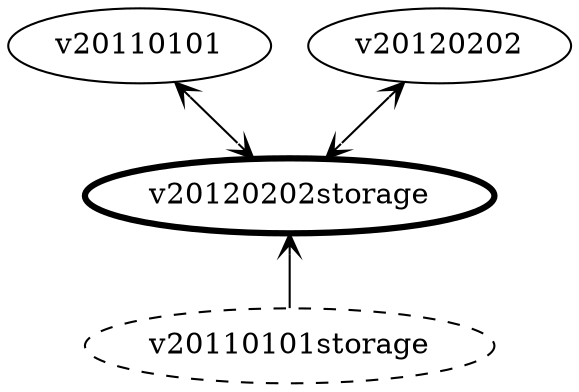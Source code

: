 graph G {
    subgraph apiVersions {
        rank=same;

        node [shape=ellipse, group=api];
        v20110101;
        v20120202;
    }

    node [shape=ellipse, penwidth=3];
    v20120202storage;

    subgraph storageVersions {
        rank=same;

        node [shape=ellipse, style=dashed, penwidth=1, rankType=min, group=storage];
        v20110101storage;
    }

    edge [arrowhead=vee, arrowtail=vee, dir=both];
    v20110101 -- v20120202storage;
    v20120202 -- v20120202storage;

    edge [arrowtail=vee, dir=back];
    v20120202storage -- v20110101storage;
}